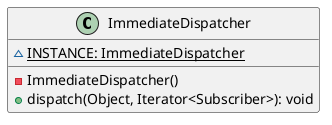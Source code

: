@startuml

    class ImmediateDispatcher {
        {static} ~INSTANCE: ImmediateDispatcher
        -ImmediateDispatcher()
        +dispatch(Object, Iterator<Subscriber>): void
    }

@enduml
